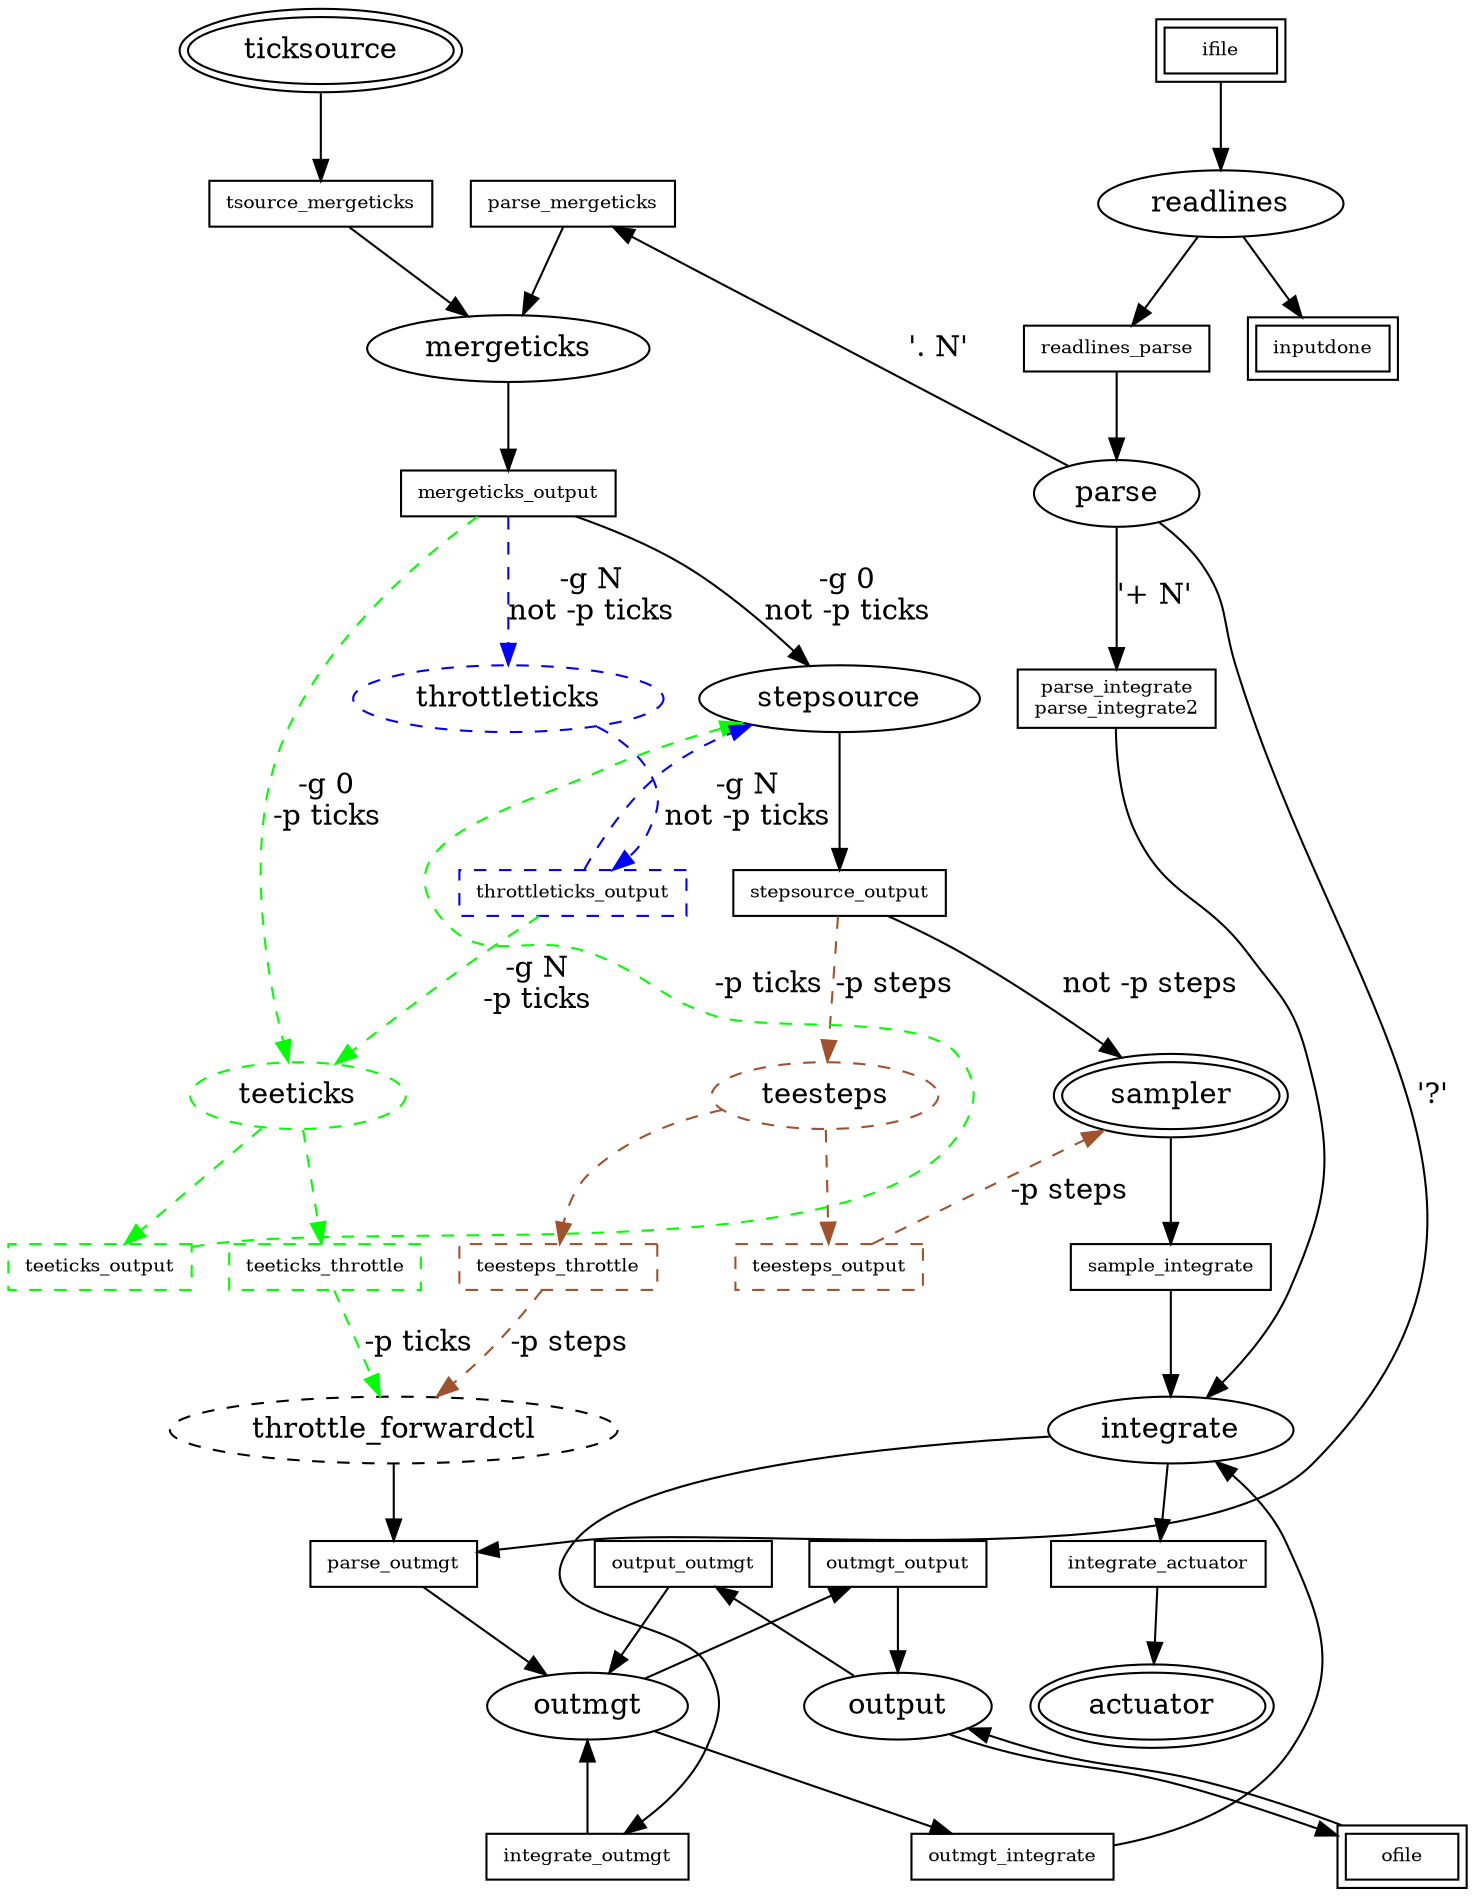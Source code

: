 digraph G {
    /*
        layout=neato
        overlap=false //ipsep
        mode=ipsep
        sep="+20"
   */
   pack=true
       
        node [height=0.3,shape=ellipse,peripheries=1]; // processes

        readlines
        parse
        mergeticks
        stepsource
        integrate
        outmgt
        output

        node [style=dashed]; // optional processes

        throttle_forwardctl
        throttleticks [color=blue]
        teesteps [color=sienna]
        teeticks [color=green]

        node [style=solid,peripheries=2]; // source/sinks processes

        ticksource
        sampler
        actuator

        node [shape=box,fontsize=9,peripheries=1]; // channels

	tsource_mergeticks
	readlines_parse
	parse_mergeticks
	parse_integrate [label="parse_integrate\nparse_integrate2"]
	parse_outmgt
	integrate_outmgt
	integrate_actuator
	outmgt_integrate
	sample_integrate
	outmgt_output
	output_outmgt
	mergeticks_output	
        stepsource_output

        node [style=dashed]; // optional channels

        teesteps_output [color=sienna]
        teesteps_throttle [color=sienna]
        teeticks_throttle [color=green]
        teeticks_output [color=green]
        throttleticks_output [color=blue]

        node [peripheries=2,style=solid]; // source/sinks channels
        ifile
        ofile
        inputdone



        // edges around [readlines]
        ifile -> readlines -> readlines_parse
        readlines -> inputdone

        // around [parse]
        readlines_parse -> parse
        parse -> parse_mergeticks [label="'. N'",constraint=false]
        parse -> parse_integrate [label="'+ N'"]
        parse -> parse_outmgt [label="'?'",constraint=false]

        // around [integrate]
        parse_integrate -> integrate [constraint=false]
        integrate -> integrate_actuator
        sample_integrate -> integrate
        integrate -> integrate_outmgt [constraint=false]
        // outmgt_integrate -> integrate
        integrate -> outmgt_integrate [dir=back]

        // around [actuator]
        integrate_actuator -> actuator

        // around [output]
        outmgt_output -> output
        output_outmgt -> output [dir=back]
        //        output -> output_outmgt [constraint=false]
        ofile -> output -> ofile

        // around [outmgt]
        parse_outmgt -> outmgt
        outmgt -> outmgt_integrate
        //        outmgt -> outmgt_output       
        outmgt_output -> outmgt [dir=back]
        output_outmgt -> outmgt
        //        integrate_outmgt -> outmgt
        outmgt -> integrate_outmgt [dir=back]

        // around [ticksource] and [mergeticks]
        ticksource -> tsource_mergeticks
        tsource_mergeticks -> mergeticks -> mergeticks_output
        parse_mergeticks -> mergeticks

        // around [stepsource]
        mergeticks_output -> stepsource  [label="-g 0\nnot -p ticks"]
        stepsource -> stepsource_output

        // around [sampler]
        stepsource_output -> sampler  [label="not -p steps"]
        sampler -> sample_integrate

        // around [throttle_forwardctl]
        throttle_forwardctl -> parse_outmgt

        // optional edges
        edge [style=dashed]

        // around [throttleticks] for -g
        edge [color=blue]
        mergeticks_output -> throttleticks  [label="-g N\nnot -p ticks"]
        throttleticks -> throttleticks_output
        throttleticks_output -> stepsource [label="-g N\nnot -p ticks",constraint=false]

        // around [teeticks] for -p ticks
        edge [color=green]
        throttleticks_output -> teeticks  [label="-g N\n-p ticks"]
        teeticks -> teeticks_throttle
        mergeticks_output -> teeticks  [label="-g 0\n-p ticks"]
        teeticks -> teeticks_output
        teeticks_output -> stepsource [color=green,label="-p ticks",constraint=false]

        teeticks_throttle -> throttle_forwardctl [label="-p ticks"]

        // around [teesteps] for -p steps
        edge [color=sienna]
        stepsource_output -> teesteps [label="-p steps"]
        teesteps -> teesteps_output
        teesteps_output -> sampler [label="-p steps",constraint=false]
        teesteps -> teesteps_throttle

        teesteps_throttle -> throttle_forwardctl [label="-p steps"]



}